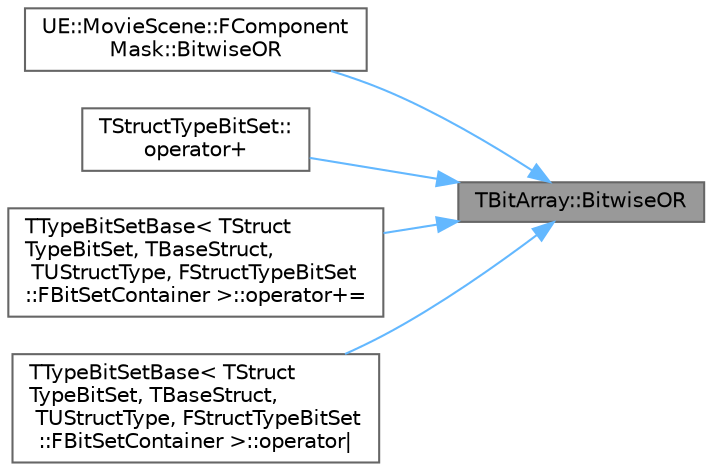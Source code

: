 digraph "TBitArray::BitwiseOR"
{
 // INTERACTIVE_SVG=YES
 // LATEX_PDF_SIZE
  bgcolor="transparent";
  edge [fontname=Helvetica,fontsize=10,labelfontname=Helvetica,labelfontsize=10];
  node [fontname=Helvetica,fontsize=10,shape=box,height=0.2,width=0.4];
  rankdir="RL";
  Node1 [id="Node000001",label="TBitArray::BitwiseOR",height=0.2,width=0.4,color="gray40", fillcolor="grey60", style="filled", fontcolor="black",tooltip="Return the bitwise OR of two bit arrays."];
  Node1 -> Node2 [id="edge1_Node000001_Node000002",dir="back",color="steelblue1",style="solid",tooltip=" "];
  Node2 [id="Node000002",label="UE::MovieScene::FComponent\lMask::BitwiseOR",height=0.2,width=0.4,color="grey40", fillcolor="white", style="filled",URL="$db/d9a/structUE_1_1MovieScene_1_1FComponentMask.html#abad79eaa4ad6baa58b77fe22206514b2",tooltip=" "];
  Node1 -> Node3 [id="edge2_Node000001_Node000003",dir="back",color="steelblue1",style="solid",tooltip=" "];
  Node3 [id="Node000003",label="TStructTypeBitSet::\loperator+",height=0.2,width=0.4,color="grey40", fillcolor="white", style="filled",URL="$d0/d16/structTStructTypeBitSet.html#a0113060523a03cfb4f0505dac82d4518",tooltip="Performs a union operation with another bitset."];
  Node1 -> Node4 [id="edge3_Node000001_Node000004",dir="back",color="steelblue1",style="solid",tooltip=" "];
  Node4 [id="Node000004",label="TTypeBitSetBase\< TStruct\lTypeBitSet, TBaseStruct,\l TUStructType, FStructTypeBitSet\l::FBitSetContainer \>::operator+=",height=0.2,width=0.4,color="grey40", fillcolor="white", style="filled",URL="$d7/d6f/structTTypeBitSetBase.html#af1d4ff9bb14d6f722da786b8aecb5b89",tooltip=" "];
  Node1 -> Node5 [id="edge4_Node000001_Node000005",dir="back",color="steelblue1",style="solid",tooltip=" "];
  Node5 [id="Node000005",label="TTypeBitSetBase\< TStruct\lTypeBitSet, TBaseStruct,\l TUStructType, FStructTypeBitSet\l::FBitSetContainer \>::operator\|",height=0.2,width=0.4,color="grey40", fillcolor="white", style="filled",URL="$d7/d6f/structTTypeBitSetBase.html#a5c44fd9af16909277fbf2b718a764064",tooltip=" "];
}
